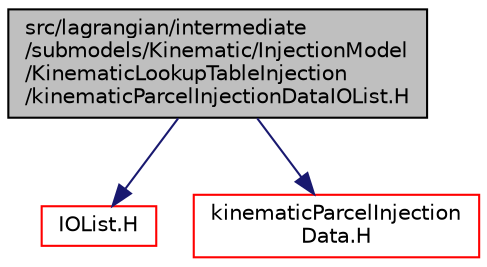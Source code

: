 digraph "src/lagrangian/intermediate/submodels/Kinematic/InjectionModel/KinematicLookupTableInjection/kinematicParcelInjectionDataIOList.H"
{
  bgcolor="transparent";
  edge [fontname="Helvetica",fontsize="10",labelfontname="Helvetica",labelfontsize="10"];
  node [fontname="Helvetica",fontsize="10",shape=record];
  Node0 [label="src/lagrangian/intermediate\l/submodels/Kinematic/InjectionModel\l/KinematicLookupTableInjection\l/kinematicParcelInjectionDataIOList.H",height=0.2,width=0.4,color="black", fillcolor="grey75", style="filled", fontcolor="black"];
  Node0 -> Node1 [color="midnightblue",fontsize="10",style="solid",fontname="Helvetica"];
  Node1 [label="IOList.H",height=0.2,width=0.4,color="red",URL="$a09764.html"];
  Node0 -> Node81 [color="midnightblue",fontsize="10",style="solid",fontname="Helvetica"];
  Node81 [label="kinematicParcelInjection\lData.H",height=0.2,width=0.4,color="red",URL="$a06440.html"];
}
